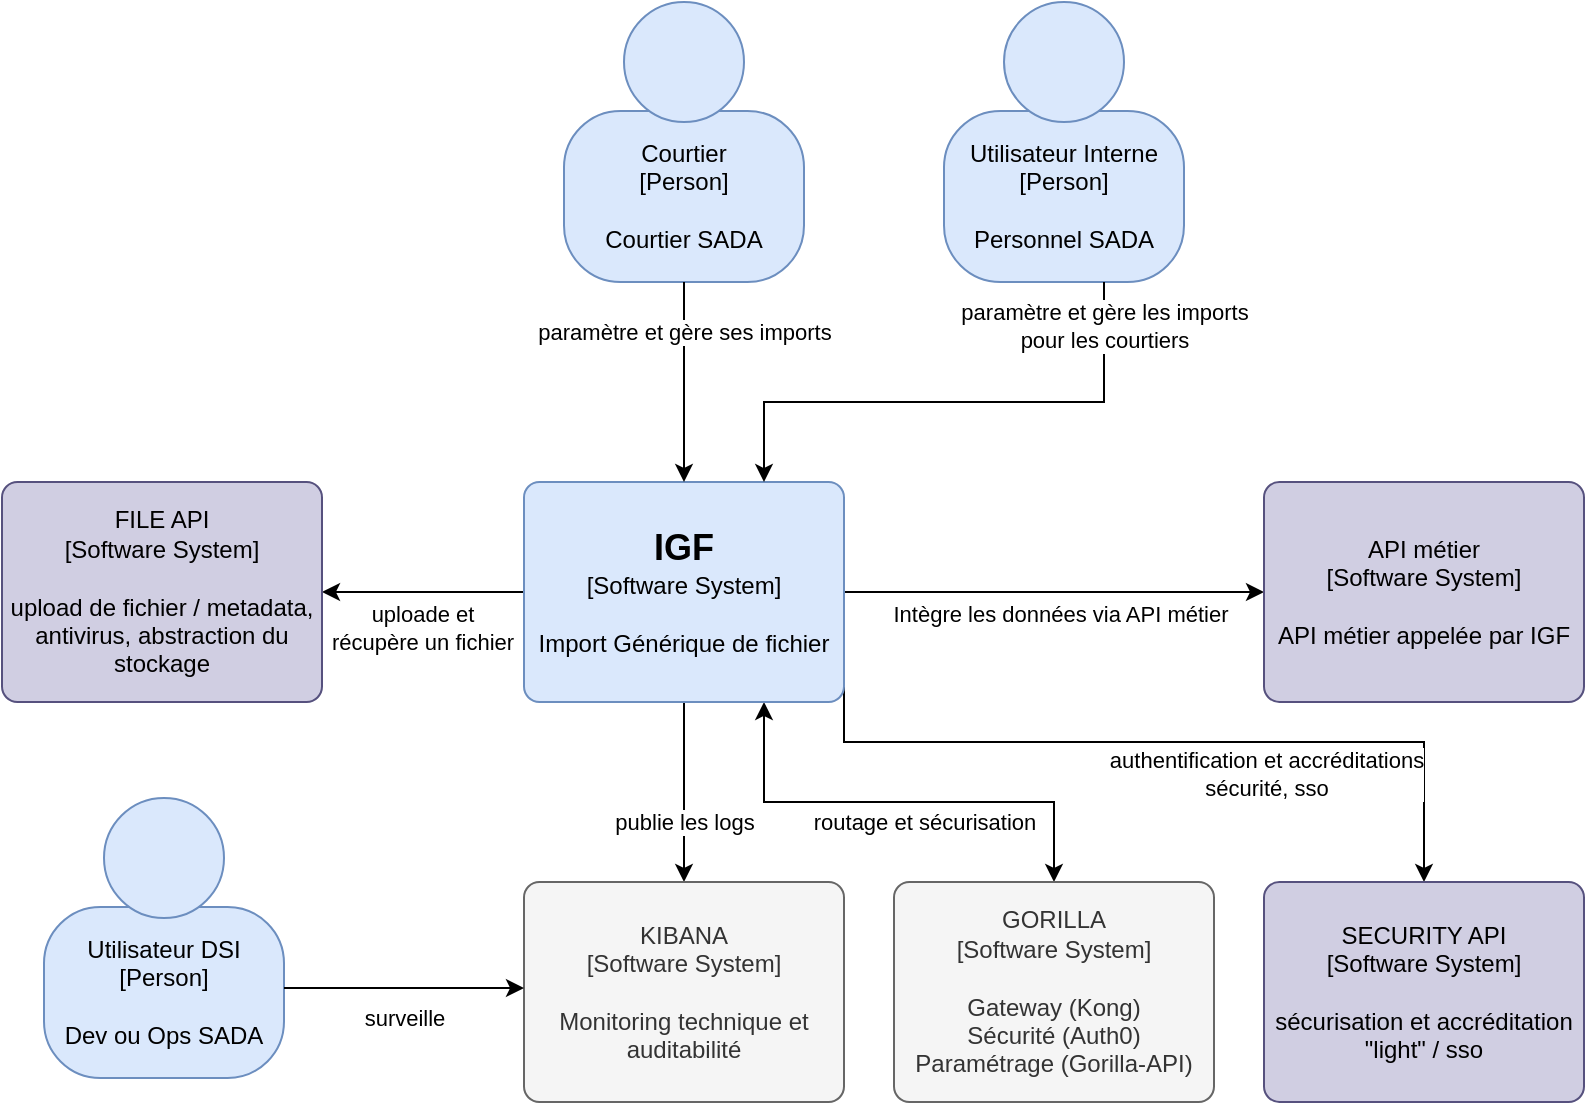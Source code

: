 <mxfile version="10.7.5" type="github"><diagram id="0DhFmVRnjbvq_4y-7GZZ" name="IGF Context"><mxGraphModel dx="1394" dy="793" grid="1" gridSize="10" guides="1" tooltips="1" connect="1" arrows="1" fold="1" page="1" pageScale="1" pageWidth="1169" pageHeight="827" math="0" shadow="0"><root><mxCell id="0"/><mxCell id="1" parent="0"/><mxCell id="txndO8JhhJswt6FbJynJ-1" value="" style="group;rounded=0;labelBackgroundColor=none;align=center;html=1;" parent="1" vertex="1" connectable="0"><mxGeometry x="320" y="30" width="120" height="140" as="geometry"/><C4Person as="c4"/></mxCell><object label="Courtier&lt;div&gt;[Person]&lt;/div&gt;&lt;div&gt;&lt;br&gt;&lt;/div&gt;&lt;div&gt;Courtier SADA&lt;br&gt;&lt;/div&gt;" placeholders="1" c4Name="name" c4Type="body" c4Description="Beschreibung" id="txndO8JhhJswt6FbJynJ-2"><mxCell style="rounded=1;whiteSpace=wrap;html=1;labelBackgroundColor=none;fillColor=#dae8fc;fontColor=#000000;align=center;arcSize=33;strokeColor=#6c8ebf;" parent="txndO8JhhJswt6FbJynJ-1" vertex="1"><mxGeometry y="54.444" width="120" height="85.556" as="geometry"/><C4Person as="c4"/></mxCell></object><mxCell id="txndO8JhhJswt6FbJynJ-3" value="" style="ellipse;whiteSpace=wrap;html=1;aspect=fixed;rounded=0;labelBackgroundColor=none;fillColor=#dae8fc;fontSize=12;fontColor=#000000;align=center;strokeColor=#6c8ebf;" parent="txndO8JhhJswt6FbJynJ-1" vertex="1"><mxGeometry x="30" width="60" height="60" as="geometry"/><C4Person as="c4"/></mxCell><mxCell id="txndO8JhhJswt6FbJynJ-4" value="" style="group;rounded=0;labelBackgroundColor=none;align=center;html=1;" parent="1" vertex="1" connectable="0"><mxGeometry x="510" y="30" width="120" height="140" as="geometry"/><C4Person as="c4"/></mxCell><object label="Utilisateur Interne&lt;br&gt;&lt;div&gt;[Person]&lt;/div&gt;&lt;div&gt;&lt;br&gt;&lt;/div&gt;&lt;div&gt;Personnel SADA&lt;br&gt;&lt;/div&gt;" placeholders="1" c4Name="name" c4Type="body" c4Description="Beschreibung" id="txndO8JhhJswt6FbJynJ-5"><mxCell style="rounded=1;whiteSpace=wrap;html=1;labelBackgroundColor=none;fillColor=#dae8fc;fontColor=#000000;align=center;arcSize=33;strokeColor=#6c8ebf;" parent="txndO8JhhJswt6FbJynJ-4" vertex="1"><mxGeometry y="54.444" width="120" height="85.556" as="geometry"/><C4Person as="c4"/></mxCell></object><mxCell id="txndO8JhhJswt6FbJynJ-6" value="" style="ellipse;whiteSpace=wrap;html=1;aspect=fixed;rounded=0;labelBackgroundColor=none;fillColor=#dae8fc;fontSize=12;fontColor=#000000;align=center;strokeColor=#6c8ebf;" parent="txndO8JhhJswt6FbJynJ-4" vertex="1"><mxGeometry x="30" width="60" height="60" as="geometry"/><C4Person as="c4"/></mxCell><mxCell id="txndO8JhhJswt6FbJynJ-17" style="edgeStyle=orthogonalEdgeStyle;rounded=0;orthogonalLoop=1;jettySize=auto;html=1;" parent="1" source="txndO8JhhJswt6FbJynJ-7" target="txndO8JhhJswt6FbJynJ-8" edge="1"><mxGeometry relative="1" as="geometry"/></mxCell><mxCell id="txndO8JhhJswt6FbJynJ-23" value="uploade et&lt;br&gt;récupère un fichier" style="text;html=1;resizable=0;points=[];align=center;verticalAlign=middle;labelBackgroundColor=#ffffff;fontSize=11;" parent="txndO8JhhJswt6FbJynJ-17" vertex="1" connectable="0"><mxGeometry x="-0.171" y="4" relative="1" as="geometry"><mxPoint x="-9" y="14" as="offset"/></mxGeometry></mxCell><mxCell id="txndO8JhhJswt6FbJynJ-18" value="publie les logs" style="edgeStyle=orthogonalEdgeStyle;rounded=0;orthogonalLoop=1;jettySize=auto;html=1;entryX=0.5;entryY=0;entryDx=0;entryDy=0;" parent="1" source="txndO8JhhJswt6FbJynJ-7" target="txndO8JhhJswt6FbJynJ-9" edge="1"><mxGeometry x="0.333" relative="1" as="geometry"><mxPoint as="offset"/><Array as="points"><mxPoint x="380" y="430"/><mxPoint x="380" y="430"/></Array></mxGeometry></mxCell><mxCell id="txndO8JhhJswt6FbJynJ-19" style="edgeStyle=orthogonalEdgeStyle;rounded=0;orthogonalLoop=1;jettySize=auto;html=1;exitX=1;exitY=0.818;exitDx=0;exitDy=0;entryX=0.5;entryY=0;entryDx=0;entryDy=0;exitPerimeter=0;" parent="1" source="txndO8JhhJswt6FbJynJ-7" target="txndO8JhhJswt6FbJynJ-10" edge="1"><mxGeometry relative="1" as="geometry"><Array as="points"><mxPoint x="460" y="400"/><mxPoint x="750" y="400"/></Array></mxGeometry></mxCell><mxCell id="txndO8JhhJswt6FbJynJ-26" value="authentification et accréditations&lt;br&gt;sécurité, sso" style="text;html=1;resizable=0;points=[];align=center;verticalAlign=middle;labelBackgroundColor=#ffffff;fontSize=11;" parent="txndO8JhhJswt6FbJynJ-19" vertex="1" connectable="0"><mxGeometry x="-0.238" relative="1" as="geometry"><mxPoint x="98" y="16" as="offset"/></mxGeometry></mxCell><mxCell id="txndO8JhhJswt6FbJynJ-28" style="edgeStyle=orthogonalEdgeStyle;rounded=0;orthogonalLoop=1;jettySize=auto;html=1;fontSize=11;" parent="1" source="txndO8JhhJswt6FbJynJ-7" target="txndO8JhhJswt6FbJynJ-20" edge="1"><mxGeometry relative="1" as="geometry"/></mxCell><mxCell id="txndO8JhhJswt6FbJynJ-29" value="Intègre les données via API métier" style="text;html=1;resizable=0;points=[];align=center;verticalAlign=middle;labelBackgroundColor=#ffffff;fontSize=11;" parent="txndO8JhhJswt6FbJynJ-28" vertex="1" connectable="0"><mxGeometry x="-0.141" y="-4" relative="1" as="geometry"><mxPoint x="18" y="7" as="offset"/></mxGeometry></mxCell><mxCell id="E1mXXBeGS-SdTWkHGvHc-2" style="edgeStyle=orthogonalEdgeStyle;rounded=0;orthogonalLoop=1;jettySize=auto;html=1;exitX=0.75;exitY=1;exitDx=0;exitDy=0;startArrow=classic;startFill=1;" edge="1" parent="1" source="txndO8JhhJswt6FbJynJ-7" target="E1mXXBeGS-SdTWkHGvHc-1"><mxGeometry relative="1" as="geometry"><Array as="points"><mxPoint x="420" y="430"/><mxPoint x="565" y="430"/></Array></mxGeometry></mxCell><mxCell id="wmC39V-lhaDV6NiTJrtU-1" value="routage et sécurisation" style="text;html=1;resizable=0;points=[];align=center;verticalAlign=middle;labelBackgroundColor=#ffffff;fontSize=11;" vertex="1" connectable="0" parent="E1mXXBeGS-SdTWkHGvHc-2"><mxGeometry x="-0.166" y="-4" relative="1" as="geometry"><mxPoint x="32" y="6" as="offset"/></mxGeometry></mxCell><object label="&lt;font style=&quot;font-size: 18px&quot;&gt;&lt;b&gt;IGF&lt;/b&gt;&lt;/font&gt;&lt;br&gt;&lt;div&gt;[Software System]&lt;/div&gt;&lt;div&gt;&lt;br&gt;&lt;/div&gt;&lt;div&gt;Import Générique de fichier&lt;br&gt;&lt;/div&gt;" placeholders="1" c4Name="name" c4Type="SoftwareSystem" c4Description="Beschreibung" id="txndO8JhhJswt6FbJynJ-7"><mxCell style="rounded=1;whiteSpace=wrap;html=1;labelBackgroundColor=none;fillColor=#dae8fc;fontColor=#000000;align=center;arcSize=7;strokeColor=#6c8ebf;" parent="1" vertex="1"><mxGeometry x="300" y="270" width="160" height="110" as="geometry"/><C4SoftwareSystem as="c4"/></mxCell></object><object label="FILE API&lt;br&gt;&lt;div&gt;[Software System]&lt;/div&gt;&lt;div&gt;&lt;br&gt;&lt;/div&gt;&lt;div&gt;upload de fichier / metadata, antivirus, abstraction du stockage&lt;br&gt;&lt;/div&gt;" placeholders="1" c4Name="name" c4Type="SoftwareSystem" c4Description="Beschreibung" id="txndO8JhhJswt6FbJynJ-8"><mxCell style="rounded=1;whiteSpace=wrap;html=1;labelBackgroundColor=none;fillColor=#d0cee2;align=center;arcSize=7;strokeColor=#56517e;" parent="1" vertex="1"><mxGeometry x="39" y="270" width="160" height="110" as="geometry"/><C4SoftwareSystem as="c4"/></mxCell></object><object label="KIBANA&lt;br&gt;&lt;div&gt;[Software System]&lt;/div&gt;&lt;div&gt;&lt;br&gt;&lt;/div&gt;&lt;div&gt;Monitoring technique et auditabilité&lt;br&gt;&lt;/div&gt;" placeholders="1" c4Name="name" c4Type="SoftwareSystem" c4Description="Beschreibung" id="txndO8JhhJswt6FbJynJ-9"><mxCell style="rounded=1;whiteSpace=wrap;html=1;labelBackgroundColor=none;fillColor=#f5f5f5;fontColor=#333333;align=center;arcSize=7;strokeColor=#666666;" parent="1" vertex="1"><mxGeometry x="300" y="470" width="160" height="110" as="geometry"/><C4SoftwareSystem as="c4"/></mxCell></object><object label="SECURITY API&lt;br&gt;&lt;div&gt;[Software System]&lt;/div&gt;&lt;div&gt;&lt;br&gt;&lt;/div&gt;&lt;div&gt;sécurisation et accréditation &quot;light&quot; / sso&lt;br&gt;&lt;/div&gt;" placeholders="1" c4Name="name" c4Type="SoftwareSystem" c4Description="Beschreibung" id="txndO8JhhJswt6FbJynJ-10"><mxCell style="rounded=1;whiteSpace=wrap;html=1;labelBackgroundColor=none;fillColor=#d0cee2;align=center;arcSize=7;strokeColor=#56517e;" parent="1" vertex="1"><mxGeometry x="670" y="470" width="160" height="110" as="geometry"/><C4SoftwareSystem as="c4"/></mxCell></object><mxCell id="txndO8JhhJswt6FbJynJ-12" value="" style="group;rounded=0;labelBackgroundColor=none;fillColor=none;fontColor=#000000;align=center;html=1;" parent="1" vertex="1" connectable="0"><mxGeometry x="60" y="428" width="120" height="140" as="geometry"/><C4Person as="c4"/></mxCell><object label="Utilisateur DSI&lt;br&gt;&lt;div&gt;[Person]&lt;/div&gt;&lt;div&gt;&lt;br&gt;&lt;/div&gt;&lt;div&gt;Dev ou Ops SADA&lt;br&gt;&lt;/div&gt;" placeholders="1" c4Name="name" c4Type="body" c4Description="Beschreibung" id="txndO8JhhJswt6FbJynJ-13"><mxCell style="rounded=1;whiteSpace=wrap;html=1;labelBackgroundColor=none;fillColor=#dae8fc;fontColor=#000000;align=center;arcSize=33;strokeColor=#6c8ebf;" parent="txndO8JhhJswt6FbJynJ-12" vertex="1"><mxGeometry y="54.444" width="120" height="85.556" as="geometry"/><C4Person as="c4"/></mxCell></object><mxCell id="txndO8JhhJswt6FbJynJ-14" value="" style="ellipse;whiteSpace=wrap;html=1;aspect=fixed;rounded=0;labelBackgroundColor=none;fillColor=#dae8fc;fontSize=12;fontColor=#000000;align=center;strokeColor=#6c8ebf;" parent="txndO8JhhJswt6FbJynJ-12" vertex="1"><mxGeometry x="30" width="60" height="60" as="geometry"/><C4Person as="c4"/></mxCell><mxCell id="txndO8JhhJswt6FbJynJ-15" value="paramètre et gère ses imports" style="edgeStyle=orthogonalEdgeStyle;rounded=0;orthogonalLoop=1;jettySize=auto;html=1;" parent="1" source="txndO8JhhJswt6FbJynJ-2" target="txndO8JhhJswt6FbJynJ-7" edge="1"><mxGeometry x="-0.5" relative="1" as="geometry"><mxPoint as="offset"/></mxGeometry></mxCell><mxCell id="txndO8JhhJswt6FbJynJ-16" value="&lt;div&gt;paramètre et gère les imports&lt;br&gt;pour les courtiers&lt;/div&gt;" style="edgeStyle=orthogonalEdgeStyle;rounded=0;orthogonalLoop=1;jettySize=auto;html=1;entryX=0.75;entryY=0;entryDx=0;entryDy=0;" parent="1" source="txndO8JhhJswt6FbJynJ-5" target="txndO8JhhJswt6FbJynJ-7" edge="1"><mxGeometry x="-0.84" relative="1" as="geometry"><Array as="points"><mxPoint x="590" y="230"/><mxPoint x="420" y="230"/></Array><mxPoint as="offset"/></mxGeometry></mxCell><object label="API métier&lt;br&gt;&lt;div&gt;[Software System]&lt;/div&gt;&lt;div&gt;&lt;br&gt;&lt;/div&gt;&lt;div&gt;API métier appelée par IGF&lt;br&gt;&lt;/div&gt;" placeholders="1" c4Name="name" c4Type="SoftwareSystem" c4Description="Beschreibung" id="txndO8JhhJswt6FbJynJ-20"><mxCell style="rounded=1;whiteSpace=wrap;html=1;labelBackgroundColor=none;fillColor=#d0cee2;align=center;arcSize=7;strokeColor=#56517e;" parent="1" vertex="1"><mxGeometry x="670" y="270" width="160" height="110" as="geometry"/><C4SoftwareSystem as="c4"/></mxCell></object><mxCell id="txndO8JhhJswt6FbJynJ-22" value="surveille" style="edgeStyle=orthogonalEdgeStyle;rounded=0;orthogonalLoop=1;jettySize=auto;html=1;exitX=1;exitY=0.5;exitDx=0;exitDy=0;" parent="1" edge="1"><mxGeometry y="-15" relative="1" as="geometry"><mxPoint x="180" y="523" as="sourcePoint"/><mxPoint x="300" y="523" as="targetPoint"/><mxPoint as="offset"/></mxGeometry></mxCell><object label="GORILLA&lt;br&gt;&lt;div&gt;[Software System]&lt;/div&gt;&lt;div&gt;&lt;br&gt;&lt;/div&gt;&lt;div&gt;Gateway (Kong)&lt;br&gt;Sécurité (Auth0)&lt;/div&gt;&lt;div&gt;Paramétrage (Gorilla-API)&lt;br&gt;&lt;/div&gt;" placeholders="1" c4Name="name" c4Type="SoftwareSystem" c4Description="Beschreibung" id="E1mXXBeGS-SdTWkHGvHc-1"><mxCell style="rounded=1;whiteSpace=wrap;html=1;labelBackgroundColor=none;fillColor=#f5f5f5;fontColor=#333333;align=center;arcSize=7;strokeColor=#666666;" vertex="1" parent="1"><mxGeometry x="485" y="470" width="160" height="110" as="geometry"/><C4SoftwareSystem as="c4"/></mxCell></object></root></mxGraphModel></diagram><diagram name="IGF Container" id="BNRIjbEXKooYNtNAZDzn"><mxGraphModel dx="1394" dy="793" grid="1" gridSize="10" guides="1" tooltips="1" connect="1" arrows="1" fold="1" page="1" pageScale="1" pageWidth="1169" pageHeight="827" math="0" shadow="0"><root><mxCell id="y8GVmAtBJDlpewr9gZ7L-0"/><mxCell id="y8GVmAtBJDlpewr9gZ7L-1" parent="y8GVmAtBJDlpewr9gZ7L-0"/><mxCell id="y8GVmAtBJDlpewr9gZ7L-2" value="" style="group;rounded=0;labelBackgroundColor=none;align=center;html=1;" parent="y8GVmAtBJDlpewr9gZ7L-1" vertex="1" connectable="0"><mxGeometry x="170" y="10" width="100" height="140" as="geometry"/><C4Person as="c4"/></mxCell><object label="Courtier&lt;div&gt;[Person]&lt;/div&gt;&lt;div&gt;&lt;br&gt;&lt;/div&gt;&lt;div&gt;Courtier SADA&lt;br&gt;&lt;/div&gt;" placeholders="1" c4Name="name" c4Type="body" c4Description="Beschreibung" id="y8GVmAtBJDlpewr9gZ7L-3"><mxCell style="rounded=1;whiteSpace=wrap;html=1;labelBackgroundColor=none;fillColor=#dae8fc;fontColor=#000000;align=center;arcSize=33;strokeColor=#6c8ebf;" parent="y8GVmAtBJDlpewr9gZ7L-2" vertex="1"><mxGeometry y="54.444" width="100" height="85.556" as="geometry"/><C4Person as="c4"/></mxCell></object><mxCell id="y8GVmAtBJDlpewr9gZ7L-4" value="" style="ellipse;whiteSpace=wrap;html=1;aspect=fixed;rounded=0;labelBackgroundColor=none;fillColor=#dae8fc;fontSize=12;fontColor=#000000;align=center;strokeColor=#6c8ebf;" parent="y8GVmAtBJDlpewr9gZ7L-2" vertex="1"><mxGeometry x="25" width="50" height="50" as="geometry"/><C4Person as="c4"/></mxCell><mxCell id="y8GVmAtBJDlpewr9gZ7L-5" value="" style="group;rounded=0;labelBackgroundColor=none;align=center;html=1;" parent="y8GVmAtBJDlpewr9gZ7L-1" vertex="1" connectable="0"><mxGeometry x="430" y="10" width="100" height="140" as="geometry"/><C4Person as="c4"/></mxCell><object label="Utilisateur Interne&lt;br&gt;&lt;div&gt;[Person]&lt;/div&gt;&lt;div&gt;&lt;br&gt;&lt;/div&gt;&lt;div&gt;Personnel SADA&lt;br&gt;&lt;/div&gt;" placeholders="1" c4Name="name" c4Type="body" c4Description="Beschreibung" id="y8GVmAtBJDlpewr9gZ7L-6"><mxCell style="rounded=1;whiteSpace=wrap;html=1;labelBackgroundColor=none;fillColor=#dae8fc;fontColor=#000000;align=center;arcSize=33;strokeColor=#6c8ebf;" parent="y8GVmAtBJDlpewr9gZ7L-5" vertex="1"><mxGeometry y="54.444" width="100" height="85.556" as="geometry"/><C4Person as="c4"/></mxCell></object><mxCell id="y8GVmAtBJDlpewr9gZ7L-7" value="" style="ellipse;whiteSpace=wrap;html=1;aspect=fixed;rounded=0;labelBackgroundColor=none;fillColor=#dae8fc;fontSize=12;fontColor=#000000;align=center;strokeColor=#6c8ebf;" parent="y8GVmAtBJDlpewr9gZ7L-5" vertex="1"><mxGeometry x="25" width="50" height="50" as="geometry"/><C4Person as="c4"/></mxCell><object label="&lt;div align=&quot;center&quot;&gt;IGF&lt;/div&gt;" placeholders="1" c4Name="name" c4Type="SoftwareSystem" c4Description="Beschreibung" id="y8GVmAtBJDlpewr9gZ7L-15"><mxCell style="rounded=1;whiteSpace=wrap;html=1;labelBackgroundColor=none;align=center;arcSize=7;dashed=1;verticalAlign=top;" parent="y8GVmAtBJDlpewr9gZ7L-1" vertex="1"><mxGeometry x="110" y="210" width="650" height="340" as="geometry"/><C4SoftwareSystem as="c4"/></mxCell></object><object label="FILE API&lt;br&gt;&lt;div&gt;[Software System]&lt;/div&gt;&lt;div&gt;&lt;br&gt;&lt;/div&gt;&lt;div&gt;upload de fichier / metadata, antivirus, abstraction du stockage&lt;br&gt;&lt;/div&gt;" placeholders="1" c4Name="name" c4Type="SoftwareSystem" c4Description="Beschreibung" id="y8GVmAtBJDlpewr9gZ7L-16"><mxCell style="rounded=1;whiteSpace=wrap;html=1;labelBackgroundColor=none;fillColor=#d0cee2;align=center;arcSize=7;strokeColor=#56517e;" parent="y8GVmAtBJDlpewr9gZ7L-1" vertex="1"><mxGeometry x="850" y="228.5" width="160" height="110" as="geometry"/><C4SoftwareSystem as="c4"/></mxCell></object><object label="KIBANA&lt;br&gt;&lt;div&gt;[Software System]&lt;/div&gt;&lt;div&gt;&lt;br&gt;&lt;/div&gt;&lt;div&gt;Monitoring technique et auditabilité&lt;br&gt;&lt;/div&gt;" placeholders="1" c4Name="name" c4Type="SoftwareSystem" c4Description="Beschreibung" id="y8GVmAtBJDlpewr9gZ7L-17"><mxCell style="rounded=1;whiteSpace=wrap;html=1;labelBackgroundColor=none;fillColor=#f5f5f5;fontColor=#333333;align=center;arcSize=7;strokeColor=#666666;" parent="y8GVmAtBJDlpewr9gZ7L-1" vertex="1"><mxGeometry x="300" y="588" width="160" height="110" as="geometry"/><C4SoftwareSystem as="c4"/></mxCell></object><object label="SECURITY API&lt;br&gt;&lt;div&gt;[Software System]&lt;/div&gt;&lt;div&gt;&lt;br&gt;&lt;/div&gt;&lt;div&gt;sécurisation et accréditation &quot;light&quot; / sso&lt;br&gt;&lt;/div&gt;" placeholders="1" c4Name="name" c4Type="SoftwareSystem" c4Description="Beschreibung" id="y8GVmAtBJDlpewr9gZ7L-18"><mxCell style="rounded=1;whiteSpace=wrap;html=1;labelBackgroundColor=none;fillColor=#d0cee2;align=center;arcSize=7;strokeColor=#56517e;" parent="y8GVmAtBJDlpewr9gZ7L-1" vertex="1"><mxGeometry x="680" y="588" width="160" height="110" as="geometry"/><C4SoftwareSystem as="c4"/></mxCell></object><mxCell id="y8GVmAtBJDlpewr9gZ7L-19" value="" style="group;rounded=0;labelBackgroundColor=none;fillColor=none;fontColor=#000000;align=center;html=1;" parent="y8GVmAtBJDlpewr9gZ7L-1" vertex="1" connectable="0"><mxGeometry x="130" y="555" width="100" height="140" as="geometry"/><C4Person as="c4"/></mxCell><object label="Utilisateur DSI&lt;br&gt;&lt;div&gt;[Person]&lt;/div&gt;&lt;div&gt;&lt;br&gt;&lt;/div&gt;&lt;div&gt;Dev ou Ops SADA&lt;br&gt;&lt;/div&gt;" placeholders="1" c4Name="name" c4Type="body" c4Description="Beschreibung" id="y8GVmAtBJDlpewr9gZ7L-20"><mxCell style="rounded=1;whiteSpace=wrap;html=1;labelBackgroundColor=none;fillColor=#dae8fc;fontColor=#000000;align=center;arcSize=33;strokeColor=#6c8ebf;" parent="y8GVmAtBJDlpewr9gZ7L-19" vertex="1"><mxGeometry y="54.444" width="100" height="85.556" as="geometry"/><C4Person as="c4"/></mxCell></object><mxCell id="y8GVmAtBJDlpewr9gZ7L-21" value="" style="ellipse;whiteSpace=wrap;html=1;aspect=fixed;rounded=0;labelBackgroundColor=none;fillColor=#dae8fc;fontSize=12;fontColor=#000000;align=center;strokeColor=#6c8ebf;" parent="y8GVmAtBJDlpewr9gZ7L-19" vertex="1"><mxGeometry x="25" width="50" height="50" as="geometry"/><C4Person as="c4"/></mxCell><mxCell id="y8GVmAtBJDlpewr9gZ7L-22" value="paramètre et gère ses imports" style="edgeStyle=orthogonalEdgeStyle;rounded=0;orthogonalLoop=1;jettySize=auto;html=1;" parent="y8GVmAtBJDlpewr9gZ7L-1" source="y8GVmAtBJDlpewr9gZ7L-3" target="1w3uIjpYMoj076VdycOS-0" edge="1"><mxGeometry x="-0.661" relative="1" as="geometry"><Array as="points"><mxPoint x="230" y="200"/><mxPoint x="260" y="200"/></Array><mxPoint as="offset"/></mxGeometry></mxCell><mxCell id="y8GVmAtBJDlpewr9gZ7L-23" value="&lt;div&gt;paramètre et gère les imports&lt;br&gt;pour les courtiers&lt;/div&gt;" style="edgeStyle=orthogonalEdgeStyle;rounded=0;orthogonalLoop=1;jettySize=auto;html=1;exitX=0.479;exitY=0.993;exitDx=0;exitDy=0;exitPerimeter=0;" parent="y8GVmAtBJDlpewr9gZ7L-1" source="y8GVmAtBJDlpewr9gZ7L-6" target="1w3uIjpYMoj076VdycOS-0" edge="1"><mxGeometry x="-0.665" relative="1" as="geometry"><mxPoint x="410" y="250" as="targetPoint"/><Array as="points"><mxPoint x="478" y="200"/><mxPoint x="409" y="200"/></Array><mxPoint as="offset"/><mxPoint x="599.667" y="160" as="sourcePoint"/></mxGeometry></mxCell><object label="API métier&lt;br&gt;&lt;div&gt;[Software System]&lt;/div&gt;&lt;div&gt;&lt;br&gt;&lt;/div&gt;&lt;div&gt;API métier appelée par IGF&lt;br&gt;&lt;/div&gt;" placeholders="1" c4Name="name" c4Type="SoftwareSystem" c4Description="Beschreibung" id="y8GVmAtBJDlpewr9gZ7L-24"><mxCell style="rounded=1;whiteSpace=wrap;html=1;labelBackgroundColor=none;fillColor=#d0cee2;align=center;arcSize=7;strokeColor=#56517e;" parent="y8GVmAtBJDlpewr9gZ7L-1" vertex="1"><mxGeometry x="850" y="385.5" width="160" height="110" as="geometry"/><C4SoftwareSystem as="c4"/></mxCell></object><mxCell id="y8GVmAtBJDlpewr9gZ7L-25" value="surveille" style="edgeStyle=orthogonalEdgeStyle;rounded=0;orthogonalLoop=1;jettySize=auto;html=1;" parent="y8GVmAtBJDlpewr9gZ7L-1" target="y8GVmAtBJDlpewr9gZ7L-17" edge="1"><mxGeometry x="0.008" y="14" relative="1" as="geometry"><mxPoint x="230" y="643" as="sourcePoint"/><mxPoint x="300" y="653.5" as="targetPoint"/><Array as="points"/><mxPoint x="-5" y="1" as="offset"/></mxGeometry></mxCell><mxCell id="I-2TP3cvHSjTtgrbrXzm-8" value="Appel API [JSON/HTTPS]" style="edgeStyle=orthogonalEdgeStyle;rounded=0;orthogonalLoop=1;jettySize=auto;html=1;fontSize=11;entryX=0.301;entryY=0.004;entryDx=0;entryDy=0;entryPerimeter=0;" edge="1" parent="y8GVmAtBJDlpewr9gZ7L-1" target="W6n-w0H6zgc65hzIhfoi-0"><mxGeometry x="0.02" relative="1" as="geometry"><mxPoint x="399" y="339" as="sourcePoint"/><Array as="points"/><mxPoint as="offset"/></mxGeometry></mxCell><object label="&lt;span&gt;Préparation et gestion des imports&lt;br&gt;&lt;/span&gt;&lt;div&gt;[SPA Angular 8&lt;span&gt;]&lt;/span&gt;&lt;/div&gt;&lt;div&gt;&lt;br&gt;&lt;/div&gt;&lt;div style=&quot;font-size: 11px&quot; align=&quot;left&quot;&gt;&lt;font style=&quot;font-size: 11px&quot;&gt;IHM de préparation des imports: opérations, modèles, recettes&lt;/font&gt;&lt;/div&gt;&lt;div style=&quot;font-size: 11px&quot; align=&quot;left&quot;&gt;&lt;font style=&quot;font-size: 11px&quot;&gt;IHM de gestion des imports (upload, suivi, historique)&lt;/font&gt;&lt;br&gt;&lt;/div&gt;" placeholders="1" c4Name="name" c4Type="Container" c4Technology="technology" c4Description="Beschreibung" id="1w3uIjpYMoj076VdycOS-0"><mxCell style="rounded=1;whiteSpace=wrap;html=1;labelBackgroundColor=none;fillColor=#dae8fc;fontColor=#000000;align=center;arcSize=6;strokeColor=#6c8ebf;dashed=1;" parent="y8GVmAtBJDlpewr9gZ7L-1" vertex="1"><mxGeometry x="170" y="238.5" width="310" height="100" as="geometry"/><C4Container as="c4"/></mxCell></object><mxCell id="I-2TP3cvHSjTtgrbrXzm-5" value="[JDBC]" style="edgeStyle=orthogonalEdgeStyle;rounded=0;orthogonalLoop=1;jettySize=auto;html=1;exitX=-0.001;exitY=0.483;exitDx=0;exitDy=0;fontSize=11;exitPerimeter=0;" edge="1" parent="y8GVmAtBJDlpewr9gZ7L-1" source="W6n-w0H6zgc65hzIhfoi-0"><mxGeometry relative="1" as="geometry"><mxPoint x="269" y="439" as="targetPoint"/><Array as="points"/></mxGeometry></mxCell><mxCell id="KmqzdC8KfrgH0zmOaNwj-2" value="&lt;div&gt;Appel API [JSON/HTTPS]&lt;/div&gt;" style="edgeStyle=orthogonalEdgeStyle;rounded=0;orthogonalLoop=1;jettySize=auto;html=1;exitX=1;exitY=0.5;exitDx=0;exitDy=0;entryX=0.5;entryY=1;entryDx=0;entryDy=0;startArrow=classic;startFill=1;fontSize=11;" edge="1" parent="y8GVmAtBJDlpewr9gZ7L-1" source="W6n-w0H6zgc65hzIhfoi-0" target="KmqzdC8KfrgH0zmOaNwj-1"><mxGeometry x="0.346" y="-9" relative="1" as="geometry"><mxPoint as="offset"/></mxGeometry></mxCell><mxCell id="KmqzdC8KfrgH0zmOaNwj-5" style="edgeStyle=orthogonalEdgeStyle;rounded=0;orthogonalLoop=1;jettySize=auto;html=1;startArrow=none;startFill=0;fontSize=11;exitX=0.879;exitY=0.011;exitDx=0;exitDy=0;exitPerimeter=0;" edge="1" parent="y8GVmAtBJDlpewr9gZ7L-1" source="W6n-w0H6zgc65hzIhfoi-0"><mxGeometry relative="1" as="geometry"><mxPoint x="519.69" y="400.5" as="sourcePoint"/><mxPoint x="850" y="280" as="targetPoint"/><Array as="points"><mxPoint x="512" y="280"/></Array></mxGeometry></mxCell><mxCell id="KmqzdC8KfrgH0zmOaNwj-6" value="&lt;div&gt;Appel API [JSON/HTTPS]&lt;/div&gt;" style="text;html=1;resizable=0;points=[];align=center;verticalAlign=middle;labelBackgroundColor=#ffffff;fontSize=11;" vertex="1" connectable="0" parent="KmqzdC8KfrgH0zmOaNwj-5"><mxGeometry x="-0.044" y="-1" relative="1" as="geometry"><mxPoint x="15.5" y="-11" as="offset"/></mxGeometry></mxCell><object label="&lt;span&gt;IGF API&lt;br&gt;&lt;/span&gt;&lt;div&gt;[Spring boot 2/Kotlin&lt;span&gt;&lt;/span&gt;&lt;span&gt;]&lt;/span&gt;&lt;/div&gt;&lt;div&gt;&lt;br&gt;&lt;/div&gt;&lt;div style=&quot;font-size: 11px&quot;&gt;API de gestion des préparations et des imports&lt;br&gt;&lt;/div&gt;" placeholders="1" c4Name="name" c4Type="Container" c4Technology="technology" c4Description="Beschreibung" id="W6n-w0H6zgc65hzIhfoi-0"><mxCell style="rounded=1;whiteSpace=wrap;html=1;labelBackgroundColor=none;fillColor=#dae8fc;fontColor=#000000;align=center;arcSize=6;strokeColor=#6c8ebf;dashed=1;" vertex="1" parent="y8GVmAtBJDlpewr9gZ7L-1"><mxGeometry x="340" y="397" width="190" height="87" as="geometry"/><C4Container as="c4"/></mxCell></object><object label="GORILLA&lt;br&gt;&lt;div&gt;[Software System]&lt;/div&gt;&lt;div&gt;&lt;br&gt;&lt;/div&gt;&lt;div&gt;&lt;div&gt;Gateway (Kong)&lt;br&gt;Sécurité (Auth0)&lt;/div&gt;Paramétrage (Gorilla-API)&lt;/div&gt;" placeholders="1" c4Name="name" c4Type="SoftwareSystem" c4Description="Beschreibung" id="xdoi3cLSASL0809QvaqK-0"><mxCell style="rounded=1;whiteSpace=wrap;html=1;labelBackgroundColor=none;fillColor=#f5f5f5;fontColor=#333333;align=center;arcSize=7;strokeColor=#666666;" vertex="1" parent="y8GVmAtBJDlpewr9gZ7L-1"><mxGeometry x="490" y="588" width="160" height="110" as="geometry"/><C4SoftwareSystem as="c4"/></mxCell></object><object label="Base de données&lt;span&gt;&lt;br&gt;&lt;/span&gt;&lt;div&gt;[MongoDB]&lt;/div&gt;&lt;div&gt;&lt;br&gt;&lt;/div&gt;&lt;div style=&quot;font-size: 11px&quot;&gt;Stockage des imports/lignes, opérations, modèles et recettes&lt;br&gt;&lt;/div&gt;" placeholders="1" c4Type="Database" c4Technology="technology" c4Description="Beschreibung" id="1w3uIjpYMoj076VdycOS-2"><mxCell style="shape=cylinder;whiteSpace=wrap;html=1;boundedLbl=1;rounded=0;labelBackgroundColor=none;fillColor=#dae8fc;fontSize=12;fontColor=#000000;align=center;strokeColor=#6c8ebf;dashed=1;" parent="y8GVmAtBJDlpewr9gZ7L-1" vertex="1"><mxGeometry x="131" y="377" width="138" height="127" as="geometry"/><C4Database as="c4"/></mxCell></object><mxCell id="y8GVmAtBJDlpewr9gZ7L-11" style="edgeStyle=orthogonalEdgeStyle;rounded=0;orthogonalLoop=1;jettySize=auto;html=1;" parent="y8GVmAtBJDlpewr9gZ7L-1" source="W6n-w0H6zgc65hzIhfoi-0" target="y8GVmAtBJDlpewr9gZ7L-18" edge="1"><mxGeometry relative="1" as="geometry"><Array as="points"><mxPoint x="493" y="500"/><mxPoint x="720" y="500"/></Array><mxPoint x="552" y="487" as="sourcePoint"/><mxPoint x="720" y="600" as="targetPoint"/></mxGeometry></mxCell><mxCell id="y8GVmAtBJDlpewr9gZ7L-12" value="Appel API [JSON/HTTPS]" style="text;html=1;resizable=0;points=[];align=center;verticalAlign=middle;labelBackgroundColor=#ffffff;fontSize=11;" parent="y8GVmAtBJDlpewr9gZ7L-11" vertex="1" connectable="0"><mxGeometry x="-0.238" relative="1" as="geometry"><mxPoint x="24" y="-10" as="offset"/></mxGeometry></mxCell><mxCell id="QH5vscaP5zU_pp47qDKY-0" value="[HTTPS]" style="edgeStyle=orthogonalEdgeStyle;rounded=0;orthogonalLoop=1;jettySize=auto;html=1;startArrow=classic;startFill=1;entryX=0.5;entryY=0;entryDx=0;entryDy=0;" edge="1" parent="y8GVmAtBJDlpewr9gZ7L-1" source="W6n-w0H6zgc65hzIhfoi-0" target="xdoi3cLSASL0809QvaqK-0"><mxGeometry x="-0.296" y="10" relative="1" as="geometry"><mxPoint x="590" y="483" as="sourcePoint"/><mxPoint x="589.667" y="602" as="targetPoint"/><Array as="points"><mxPoint x="456" y="530"/><mxPoint x="570" y="530"/></Array><mxPoint as="offset"/></mxGeometry></mxCell><mxCell id="y8GVmAtBJDlpewr9gZ7L-10" value="[Logstash]" style="edgeStyle=orthogonalEdgeStyle;rounded=0;orthogonalLoop=1;jettySize=auto;html=1;entryX=0.5;entryY=0;entryDx=0;entryDy=0;" parent="y8GVmAtBJDlpewr9gZ7L-1" target="y8GVmAtBJDlpewr9gZ7L-17" edge="1" source="W6n-w0H6zgc65hzIhfoi-0"><mxGeometry x="0.109" y="-10" relative="1" as="geometry"><mxPoint x="380" y="493" as="sourcePoint"/><mxPoint as="offset"/><Array as="points"><mxPoint x="430" y="530"/><mxPoint x="380" y="530"/></Array></mxGeometry></mxCell><mxCell id="KmqzdC8KfrgH0zmOaNwj-3" style="edgeStyle=orthogonalEdgeStyle;rounded=0;orthogonalLoop=1;jettySize=auto;html=1;entryX=0;entryY=0.5;entryDx=0;entryDy=0;startArrow=none;startFill=0;fontSize=11;" edge="1" parent="y8GVmAtBJDlpewr9gZ7L-1" source="KmqzdC8KfrgH0zmOaNwj-1" target="y8GVmAtBJDlpewr9gZ7L-24"><mxGeometry relative="1" as="geometry"><Array as="points"><mxPoint x="798" y="390"/><mxPoint x="798" y="441"/></Array></mxGeometry></mxCell><mxCell id="KmqzdC8KfrgH0zmOaNwj-13" value="&lt;div&gt;Appel API&lt;br&gt;[JSON/HTTPS]&lt;/div&gt;" style="text;html=1;resizable=0;points=[];align=center;verticalAlign=middle;labelBackgroundColor=#ffffff;fontSize=11;" vertex="1" connectable="0" parent="KmqzdC8KfrgH0zmOaNwj-3"><mxGeometry x="-0.547" relative="1" as="geometry"><mxPoint x="33.5" y="30" as="offset"/></mxGeometry></mxCell><mxCell id="KmqzdC8KfrgH0zmOaNwj-4" style="edgeStyle=orthogonalEdgeStyle;rounded=0;orthogonalLoop=1;jettySize=auto;html=1;startArrow=none;startFill=0;fontSize=11;endArrow=classic;endFill=1;exitX=0.994;exitY=0.402;exitDx=0;exitDy=0;exitPerimeter=0;" edge="1" parent="y8GVmAtBJDlpewr9gZ7L-1" source="KmqzdC8KfrgH0zmOaNwj-1" target="y8GVmAtBJDlpewr9gZ7L-16"><mxGeometry relative="1" as="geometry"><Array as="points"><mxPoint x="797" y="357"/><mxPoint x="797" y="310"/></Array></mxGeometry></mxCell><mxCell id="KmqzdC8KfrgH0zmOaNwj-12" value="&lt;div&gt;Appel API &lt;br&gt;[JSON/HTTPS]&lt;/div&gt;" style="text;html=1;resizable=0;points=[];align=center;verticalAlign=middle;labelBackgroundColor=#ffffff;fontSize=11;" vertex="1" connectable="0" parent="KmqzdC8KfrgH0zmOaNwj-4"><mxGeometry x="-0.46" y="2" relative="1" as="geometry"><mxPoint x="33.5" y="-17" as="offset"/></mxGeometry></mxCell><object label="&lt;span&gt;IGF Batch Import&lt;br&gt;&lt;/span&gt;&lt;div&gt;[Spring Batch/Kotlin&lt;span&gt;&lt;/span&gt;&lt;span&gt;]&lt;/span&gt;&lt;/div&gt;&lt;div&gt;&lt;br&gt;&lt;/div&gt;&lt;div style=&quot;font-size: 11px&quot;&gt;Batch de découpage de fichier, application de recette et appel générique vers une API métier&lt;br&gt;&lt;/div&gt;" placeholders="1" c4Name="name" c4Type="Container" c4Technology="technology" c4Description="Beschreibung" id="KmqzdC8KfrgH0zmOaNwj-1"><mxCell style="rounded=1;whiteSpace=wrap;html=1;labelBackgroundColor=none;fillColor=#dae8fc;fontColor=#000000;align=center;arcSize=6;strokeColor=#6c8ebf;dashed=1;" vertex="1" parent="y8GVmAtBJDlpewr9gZ7L-1"><mxGeometry x="550" y="310" width="190" height="99" as="geometry"/><C4Container as="c4"/></mxCell></object></root></mxGraphModel></diagram></mxfile>